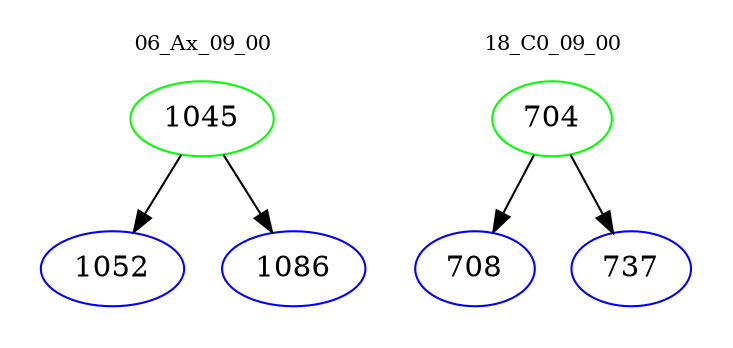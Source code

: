 digraph{
subgraph cluster_0 {
color = white
label = "06_Ax_09_00";
fontsize=10;
T0_1045 [label="1045", color="green"]
T0_1045 -> T0_1052 [color="black"]
T0_1052 [label="1052", color="blue"]
T0_1045 -> T0_1086 [color="black"]
T0_1086 [label="1086", color="blue"]
}
subgraph cluster_1 {
color = white
label = "18_C0_09_00";
fontsize=10;
T1_704 [label="704", color="green"]
T1_704 -> T1_708 [color="black"]
T1_708 [label="708", color="blue"]
T1_704 -> T1_737 [color="black"]
T1_737 [label="737", color="blue"]
}
}
